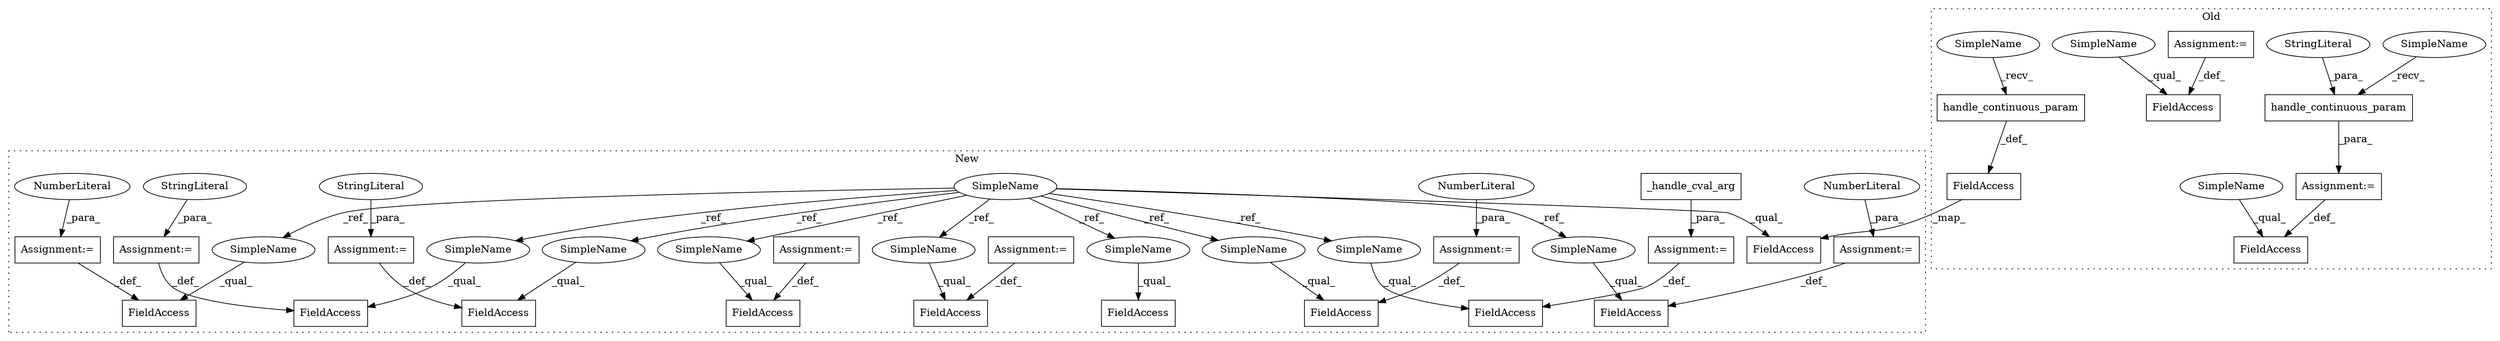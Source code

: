 digraph G {
subgraph cluster0 {
1 [label="handle_continuous_param" a="32" s="3434,3493" l="24,1" shape="box"];
3 [label="FieldAccess" a="22" s="3401" l="21" shape="box"];
7 [label="FieldAccess" a="22" s="3596" l="13" shape="box"];
8 [label="handle_continuous_param" a="32" s="3621,3664" l="24,1" shape="box"];
9 [label="StringLiteral" a="45" s="3475" l="18" shape="ellipse"];
10 [label="FieldAccess" a="22" s="3671" l="23" shape="box"];
19 [label="Assignment:=" a="7" s="3422" l="1" shape="box"];
32 [label="Assignment:=" a="7" s="3694" l="1" shape="box"];
43 [label="SimpleName" a="42" s="3423" l="10" shape="ellipse"];
44 [label="SimpleName" a="42" s="3610" l="10" shape="ellipse"];
45 [label="SimpleName" a="42" s="3401" l="4" shape="ellipse"];
46 [label="SimpleName" a="42" s="3671" l="4" shape="ellipse"];
label = "Old";
style="dotted";
}
subgraph cluster1 {
2 [label="_handle_cval_arg" a="32" s="21913,21934" l="17,1" shape="box"];
4 [label="FieldAccess" a="22" s="21903" l="9" shape="box"];
5 [label="SimpleName" a="42" s="21447" l="4" shape="ellipse"];
6 [label="FieldAccess" a="22" s="22104" l="11" shape="box"];
11 [label="FieldAccess" a="22" s="22193" l="10" shape="box"];
12 [label="FieldAccess" a="22" s="22372" l="19" shape="box"];
13 [label="FieldAccess" a="22" s="22335" l="29" shape="box"];
14 [label="FieldAccess" a="22" s="22408" l="28" shape="box"];
15 [label="FieldAccess" a="22" s="22480" l="28" shape="box"];
16 [label="FieldAccess" a="22" s="22453" l="19" shape="box"];
17 [label="FieldAccess" a="22" s="21941" l="9" shape="box"];
18 [label="FieldAccess" a="22" s="22025" l="14" shape="box"];
20 [label="Assignment:=" a="7" s="22472" l="1" shape="box"];
21 [label="NumberLiteral" a="34" s="22473" l="1" shape="ellipse"];
22 [label="Assignment:=" a="7" s="22508" l="1" shape="box"];
23 [label="NumberLiteral" a="34" s="22509" l="1" shape="ellipse"];
24 [label="Assignment:=" a="7" s="21912" l="1" shape="box"];
25 [label="Assignment:=" a="7" s="22364" l="1" shape="box"];
26 [label="NumberLiteral" a="34" s="22365" l="1" shape="ellipse"];
27 [label="Assignment:=" a="7" s="22391" l="1" shape="box"];
28 [label="StringLiteral" a="45" s="22392" l="10" shape="ellipse"];
29 [label="Assignment:=" a="7" s="22436" l="1" shape="box"];
30 [label="StringLiteral" a="45" s="22437" l="10" shape="ellipse"];
31 [label="Assignment:=" a="7" s="22039" l="1" shape="box"];
33 [label="Assignment:=" a="7" s="21950" l="1" shape="box"];
34 [label="SimpleName" a="42" s="22372" l="4" shape="ellipse"];
35 [label="SimpleName" a="42" s="22480" l="4" shape="ellipse"];
36 [label="SimpleName" a="42" s="21941" l="4" shape="ellipse"];
37 [label="SimpleName" a="42" s="22335" l="4" shape="ellipse"];
38 [label="SimpleName" a="42" s="22025" l="4" shape="ellipse"];
39 [label="SimpleName" a="42" s="22408" l="4" shape="ellipse"];
40 [label="SimpleName" a="42" s="21903" l="4" shape="ellipse"];
41 [label="SimpleName" a="42" s="22453" l="4" shape="ellipse"];
42 [label="SimpleName" a="42" s="22193" l="4" shape="ellipse"];
label = "New";
style="dotted";
}
1 -> 19 [label="_para_"];
2 -> 24 [label="_para_"];
5 -> 41 [label="_ref_"];
5 -> 6 [label="_qual_"];
5 -> 34 [label="_ref_"];
5 -> 36 [label="_ref_"];
5 -> 39 [label="_ref_"];
5 -> 42 [label="_ref_"];
5 -> 35 [label="_ref_"];
5 -> 37 [label="_ref_"];
5 -> 38 [label="_ref_"];
5 -> 40 [label="_ref_"];
7 -> 6 [label="_map_"];
8 -> 7 [label="_def_"];
9 -> 1 [label="_para_"];
19 -> 3 [label="_def_"];
20 -> 16 [label="_def_"];
21 -> 20 [label="_para_"];
22 -> 15 [label="_def_"];
23 -> 22 [label="_para_"];
24 -> 4 [label="_def_"];
25 -> 13 [label="_def_"];
26 -> 25 [label="_para_"];
27 -> 12 [label="_def_"];
28 -> 27 [label="_para_"];
29 -> 14 [label="_def_"];
30 -> 29 [label="_para_"];
31 -> 18 [label="_def_"];
32 -> 10 [label="_def_"];
33 -> 17 [label="_def_"];
34 -> 12 [label="_qual_"];
35 -> 15 [label="_qual_"];
36 -> 17 [label="_qual_"];
37 -> 13 [label="_qual_"];
38 -> 18 [label="_qual_"];
39 -> 14 [label="_qual_"];
40 -> 4 [label="_qual_"];
41 -> 16 [label="_qual_"];
42 -> 11 [label="_qual_"];
43 -> 1 [label="_recv_"];
44 -> 8 [label="_recv_"];
45 -> 3 [label="_qual_"];
46 -> 10 [label="_qual_"];
}